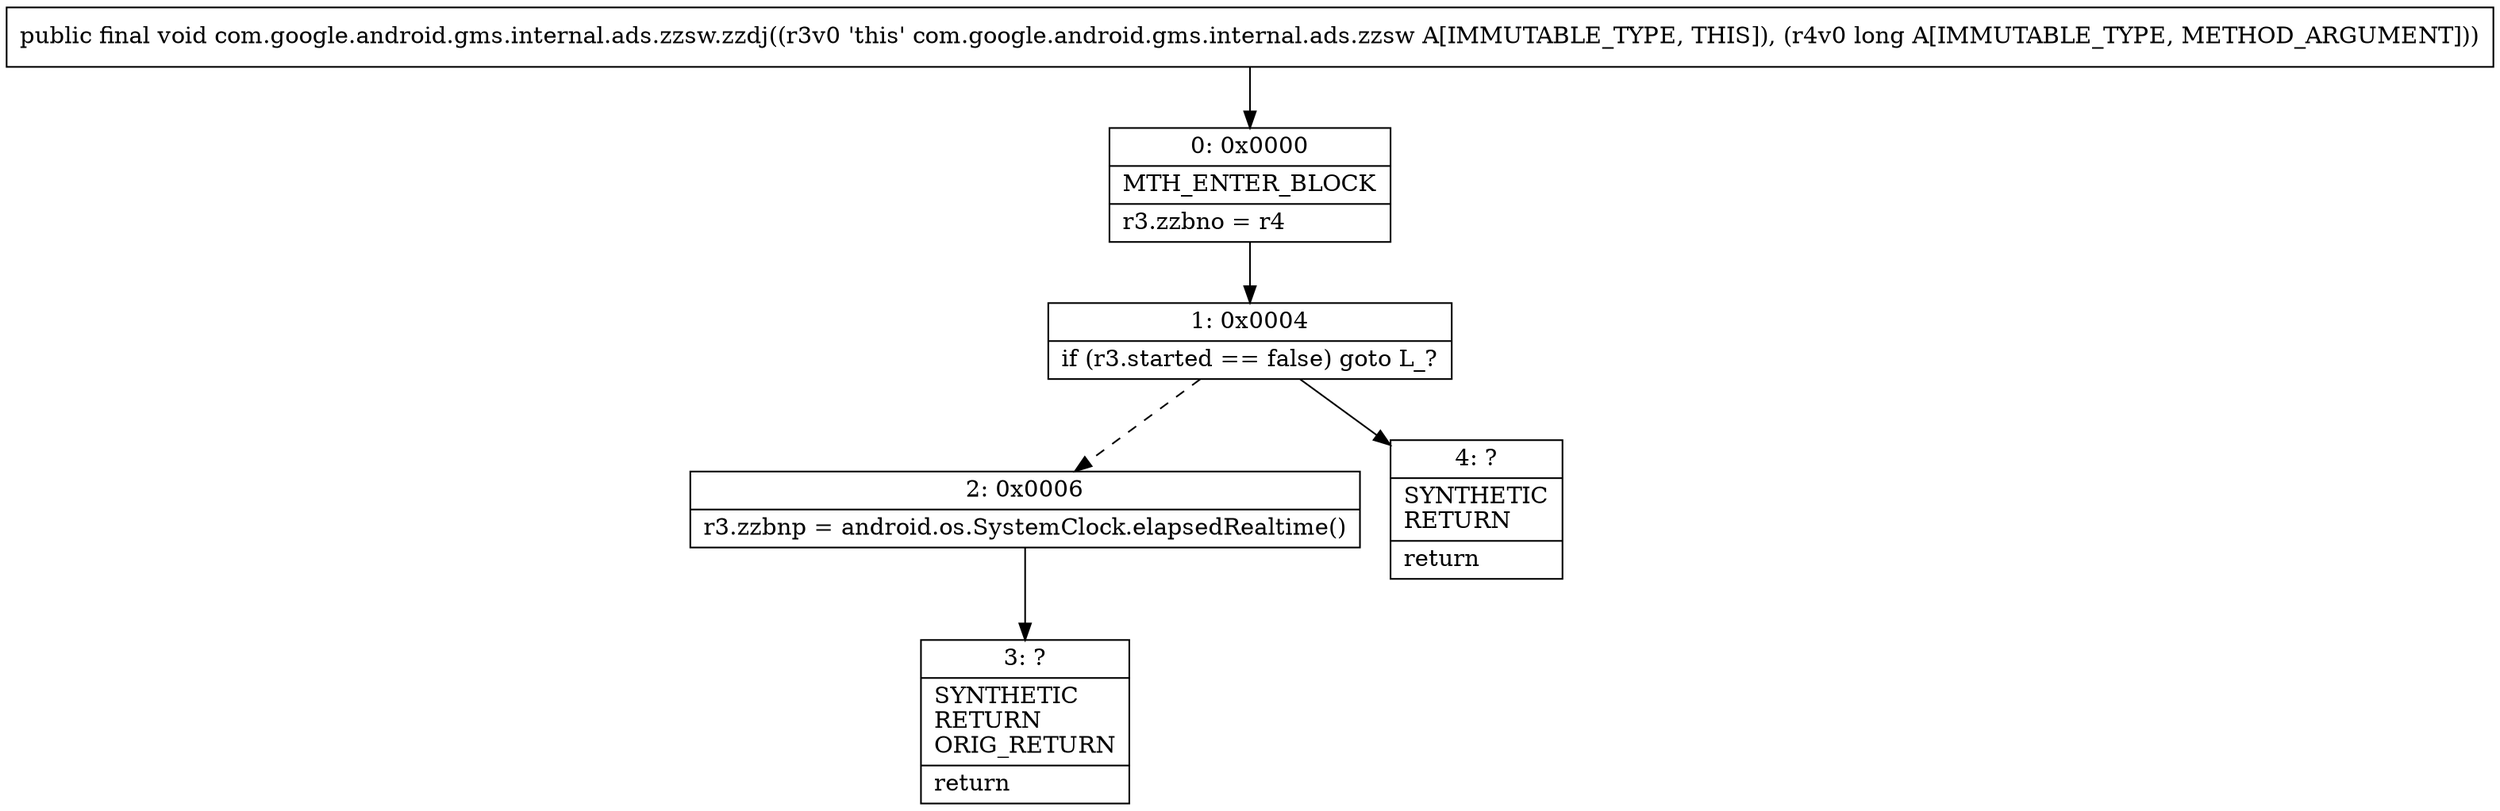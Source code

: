 digraph "CFG forcom.google.android.gms.internal.ads.zzsw.zzdj(J)V" {
Node_0 [shape=record,label="{0\:\ 0x0000|MTH_ENTER_BLOCK\l|r3.zzbno = r4\l}"];
Node_1 [shape=record,label="{1\:\ 0x0004|if (r3.started == false) goto L_?\l}"];
Node_2 [shape=record,label="{2\:\ 0x0006|r3.zzbnp = android.os.SystemClock.elapsedRealtime()\l}"];
Node_3 [shape=record,label="{3\:\ ?|SYNTHETIC\lRETURN\lORIG_RETURN\l|return\l}"];
Node_4 [shape=record,label="{4\:\ ?|SYNTHETIC\lRETURN\l|return\l}"];
MethodNode[shape=record,label="{public final void com.google.android.gms.internal.ads.zzsw.zzdj((r3v0 'this' com.google.android.gms.internal.ads.zzsw A[IMMUTABLE_TYPE, THIS]), (r4v0 long A[IMMUTABLE_TYPE, METHOD_ARGUMENT])) }"];
MethodNode -> Node_0;
Node_0 -> Node_1;
Node_1 -> Node_2[style=dashed];
Node_1 -> Node_4;
Node_2 -> Node_3;
}

